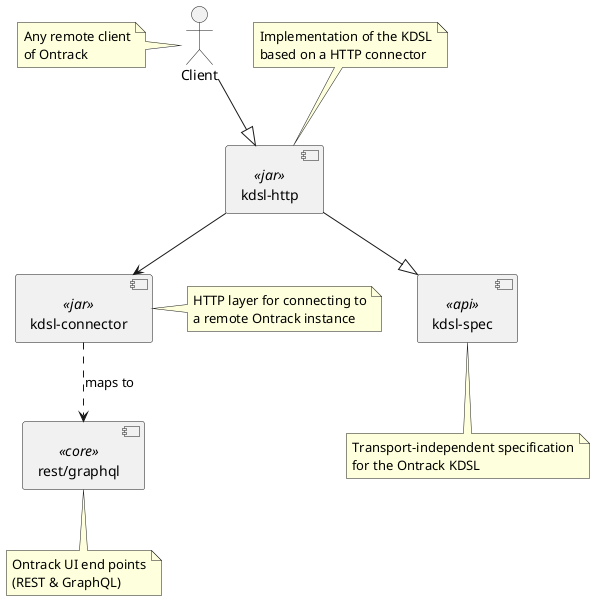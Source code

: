 @startuml

actor Client
note left of Client
    Any remote client
    of Ontrack
end note

component "kdsl-connector" as Connector <<jar>>
note right of Connector
    HTTP layer for connecting to
    a remote Ontrack instance
end note

component "kdsl-spec" as Spec <<api>>
note bottom of Spec
    Transport-independent specification
    for the Ontrack KDSL
end note

component "kdsl-http" as HTTP <<jar>>
note top of HTTP
    Implementation of the KDSL
    based on a HTTP connector
end note

component "rest/graphql" as UI <<core>>
note bottom of UI
    Ontrack UI end points
    (REST & GraphQL)
end note

HTTP --|> Spec
HTTP --> Connector

Connector ..> UI: maps to

Client --|> HTTP

@enduml